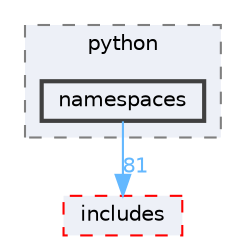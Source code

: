 digraph "/Users/jonathan/Works/Tools/Triton/src/libtriton/bindings/python/namespaces"
{
 // LATEX_PDF_SIZE
  bgcolor="transparent";
  edge [fontname=Helvetica,fontsize=10,labelfontname=Helvetica,labelfontsize=10];
  node [fontname=Helvetica,fontsize=10,shape=box,height=0.2,width=0.4];
  compound=true
  subgraph clusterdir_93865de8b2701d7ab5888cbd92232a67 {
    graph [ bgcolor="#edf0f7", pencolor="grey50", label="python", fontname=Helvetica,fontsize=10 style="filled,dashed", URL="dir_93865de8b2701d7ab5888cbd92232a67.html",tooltip=""]
  dir_590f6833a928a4f4b9ae1400e7b6f584 [label="namespaces", fillcolor="#edf0f7", color="grey25", style="filled,bold", URL="dir_590f6833a928a4f4b9ae1400e7b6f584.html",tooltip=""];
  }
  dir_f9d272ec16541780a187e9fc1e6dde2e [label="includes", fillcolor="#edf0f7", color="red", style="filled,dashed", URL="dir_f9d272ec16541780a187e9fc1e6dde2e.html",tooltip=""];
  dir_590f6833a928a4f4b9ae1400e7b6f584->dir_f9d272ec16541780a187e9fc1e6dde2e [headlabel="81", labeldistance=1.5 headhref="dir_000017_000011.html" color="steelblue1" fontcolor="steelblue1"];
}

